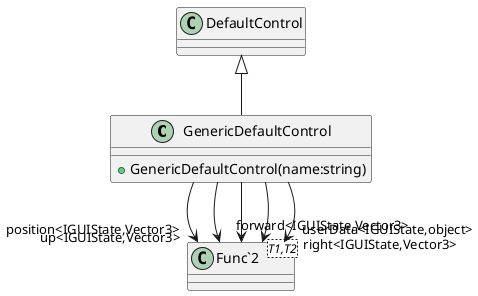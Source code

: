 @startuml
class GenericDefaultControl {
    + GenericDefaultControl(name:string)
}
class "Func`2"<T1,T2> {
}
DefaultControl <|-- GenericDefaultControl
GenericDefaultControl --> "position<IGUIState,Vector3>" "Func`2"
GenericDefaultControl --> "forward<IGUIState,Vector3>" "Func`2"
GenericDefaultControl --> "up<IGUIState,Vector3>" "Func`2"
GenericDefaultControl --> "right<IGUIState,Vector3>" "Func`2"
GenericDefaultControl --> "userData<IGUIState,object>" "Func`2"
@enduml
